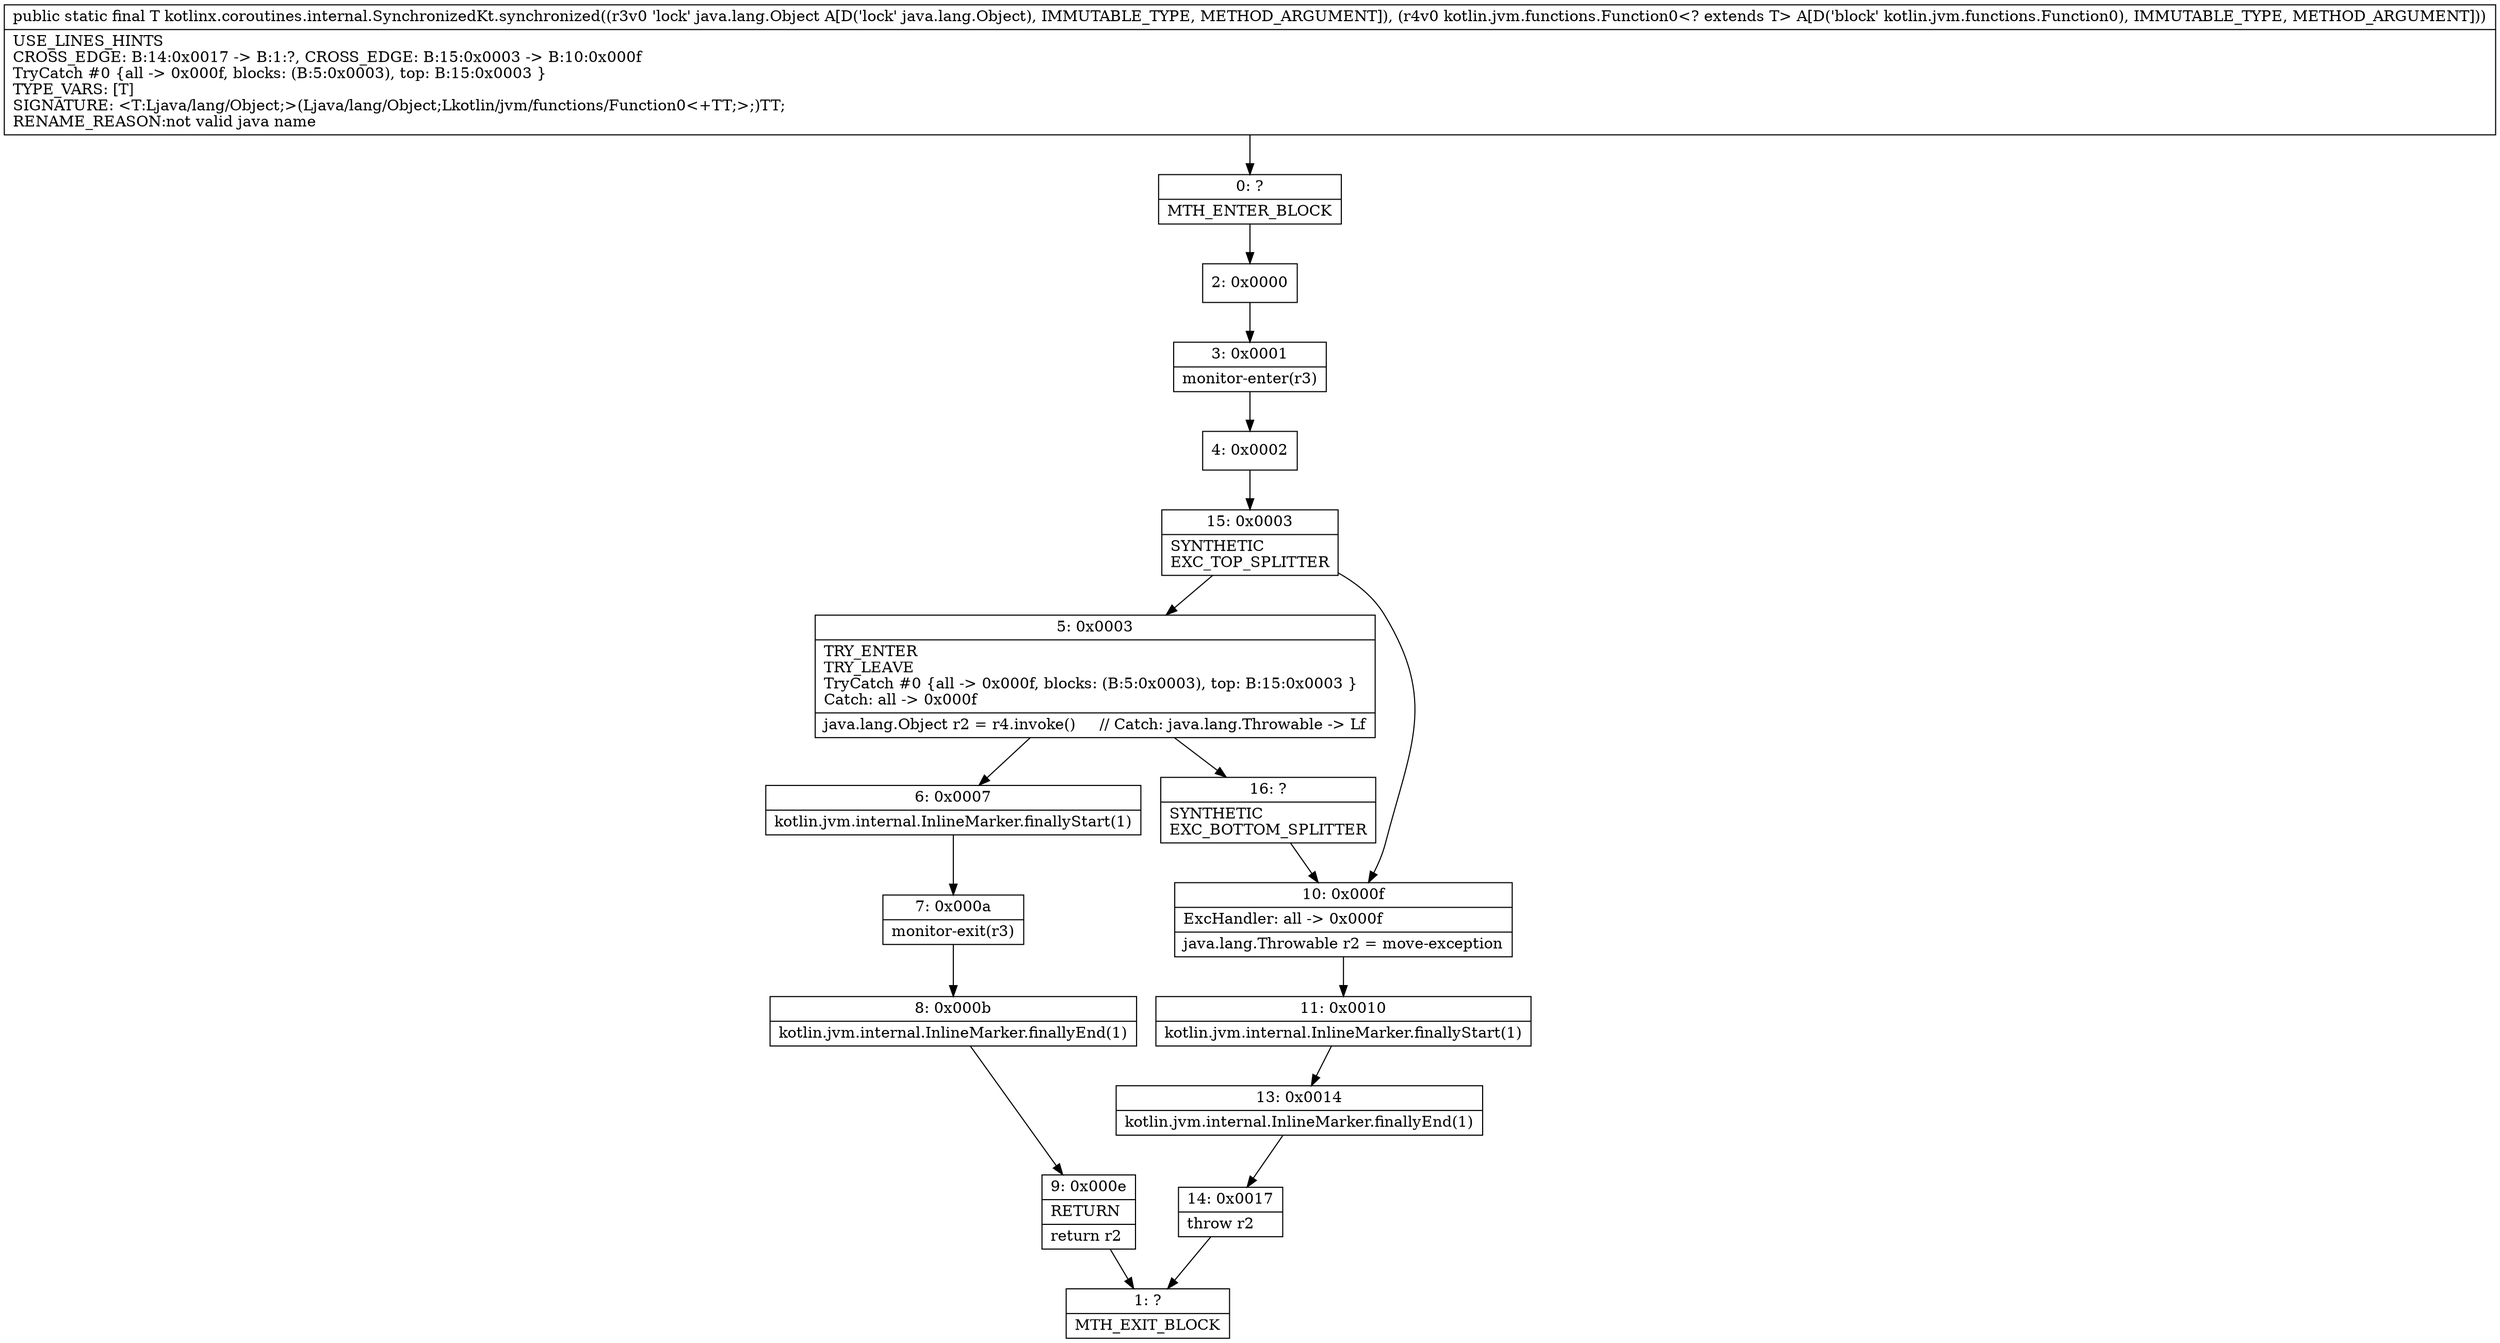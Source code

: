 digraph "CFG forkotlinx.coroutines.internal.SynchronizedKt.synchronized(Ljava\/lang\/Object;Lkotlin\/jvm\/functions\/Function0;)Ljava\/lang\/Object;" {
Node_0 [shape=record,label="{0\:\ ?|MTH_ENTER_BLOCK\l}"];
Node_2 [shape=record,label="{2\:\ 0x0000}"];
Node_3 [shape=record,label="{3\:\ 0x0001|monitor\-enter(r3)\l}"];
Node_4 [shape=record,label="{4\:\ 0x0002}"];
Node_15 [shape=record,label="{15\:\ 0x0003|SYNTHETIC\lEXC_TOP_SPLITTER\l}"];
Node_5 [shape=record,label="{5\:\ 0x0003|TRY_ENTER\lTRY_LEAVE\lTryCatch #0 \{all \-\> 0x000f, blocks: (B:5:0x0003), top: B:15:0x0003 \}\lCatch: all \-\> 0x000f\l|java.lang.Object r2 = r4.invoke()     \/\/ Catch: java.lang.Throwable \-\> Lf\l}"];
Node_6 [shape=record,label="{6\:\ 0x0007|kotlin.jvm.internal.InlineMarker.finallyStart(1)\l}"];
Node_7 [shape=record,label="{7\:\ 0x000a|monitor\-exit(r3)\l}"];
Node_8 [shape=record,label="{8\:\ 0x000b|kotlin.jvm.internal.InlineMarker.finallyEnd(1)\l}"];
Node_9 [shape=record,label="{9\:\ 0x000e|RETURN\l|return r2\l}"];
Node_1 [shape=record,label="{1\:\ ?|MTH_EXIT_BLOCK\l}"];
Node_16 [shape=record,label="{16\:\ ?|SYNTHETIC\lEXC_BOTTOM_SPLITTER\l}"];
Node_10 [shape=record,label="{10\:\ 0x000f|ExcHandler: all \-\> 0x000f\l|java.lang.Throwable r2 = move\-exception\l}"];
Node_11 [shape=record,label="{11\:\ 0x0010|kotlin.jvm.internal.InlineMarker.finallyStart(1)\l}"];
Node_13 [shape=record,label="{13\:\ 0x0014|kotlin.jvm.internal.InlineMarker.finallyEnd(1)\l}"];
Node_14 [shape=record,label="{14\:\ 0x0017|throw r2\l}"];
MethodNode[shape=record,label="{public static final T kotlinx.coroutines.internal.SynchronizedKt.synchronized((r3v0 'lock' java.lang.Object A[D('lock' java.lang.Object), IMMUTABLE_TYPE, METHOD_ARGUMENT]), (r4v0 kotlin.jvm.functions.Function0\<? extends T\> A[D('block' kotlin.jvm.functions.Function0), IMMUTABLE_TYPE, METHOD_ARGUMENT]))  | USE_LINES_HINTS\lCROSS_EDGE: B:14:0x0017 \-\> B:1:?, CROSS_EDGE: B:15:0x0003 \-\> B:10:0x000f\lTryCatch #0 \{all \-\> 0x000f, blocks: (B:5:0x0003), top: B:15:0x0003 \}\lTYPE_VARS: [T]\lSIGNATURE: \<T:Ljava\/lang\/Object;\>(Ljava\/lang\/Object;Lkotlin\/jvm\/functions\/Function0\<+TT;\>;)TT;\lRENAME_REASON:not valid java name\l}"];
MethodNode -> Node_0;Node_0 -> Node_2;
Node_2 -> Node_3;
Node_3 -> Node_4;
Node_4 -> Node_15;
Node_15 -> Node_5;
Node_15 -> Node_10;
Node_5 -> Node_6;
Node_5 -> Node_16;
Node_6 -> Node_7;
Node_7 -> Node_8;
Node_8 -> Node_9;
Node_9 -> Node_1;
Node_16 -> Node_10;
Node_10 -> Node_11;
Node_11 -> Node_13;
Node_13 -> Node_14;
Node_14 -> Node_1;
}

